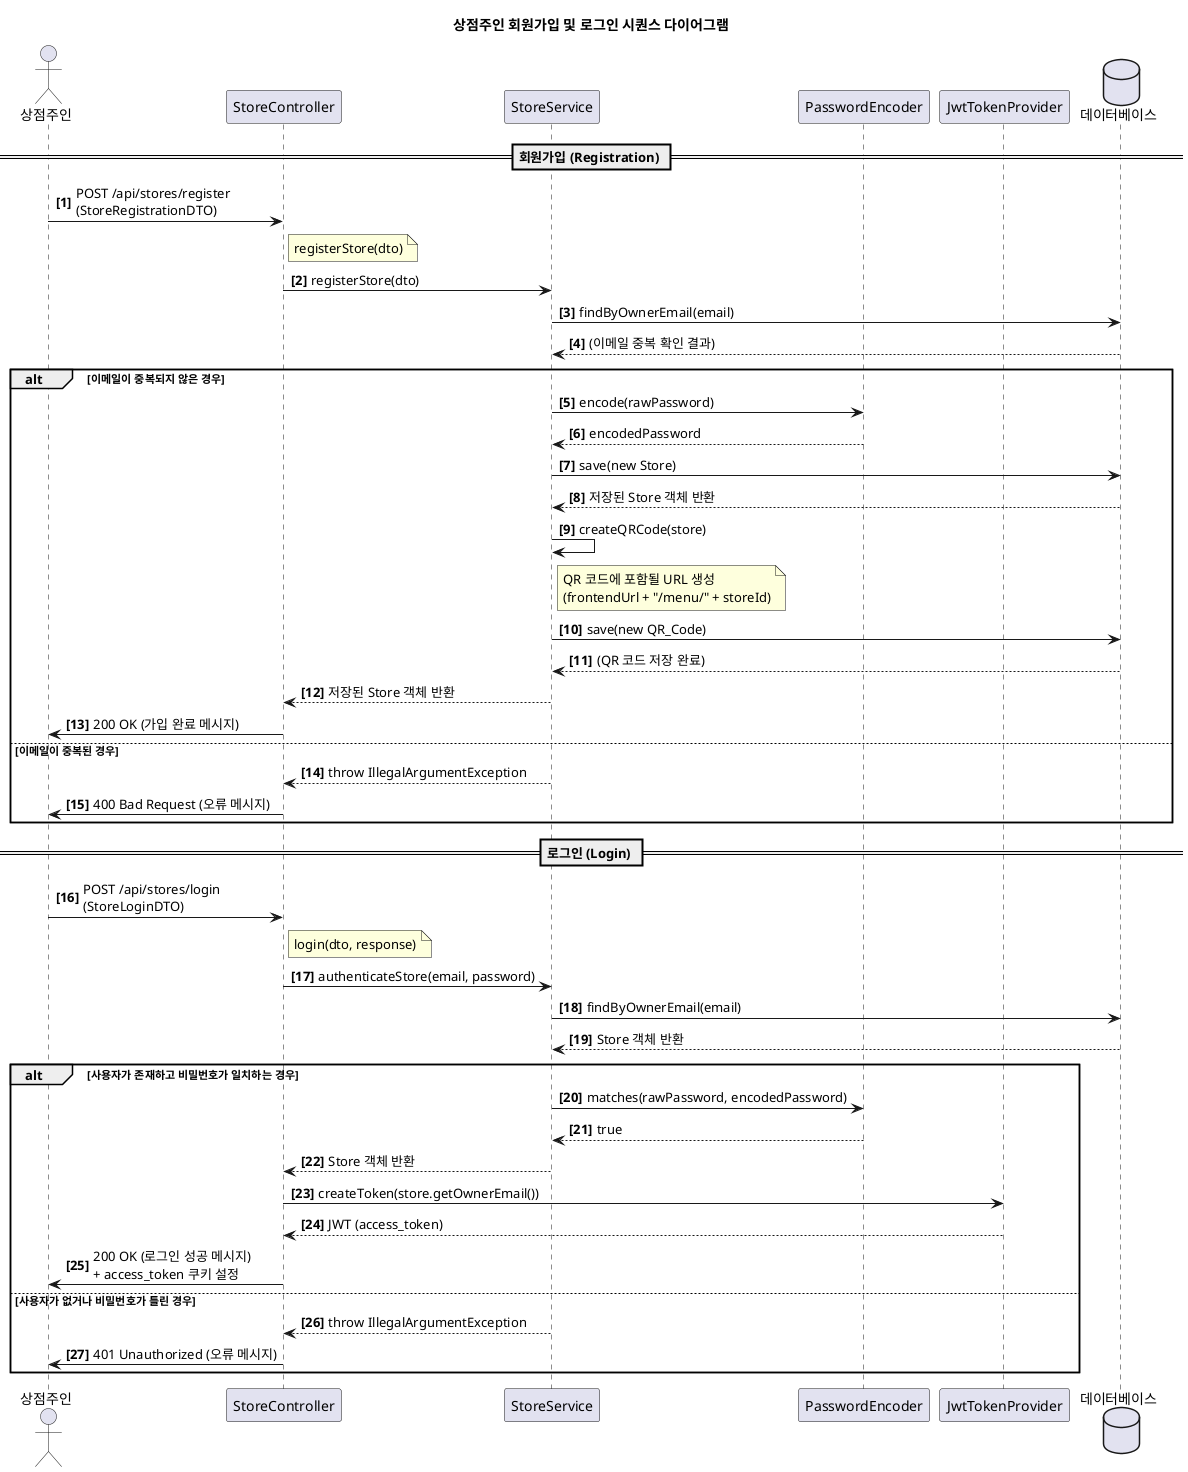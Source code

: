 @startuml
'https://plantuml.com/sequence-diagram

title 상점주인 회원가입 및 로그인 시퀀스 다이어그램

autonumber "<b>[0]"

actor 상점주인

participant "StoreController" as Controller
participant "StoreService" as Service
participant "PasswordEncoder" as Encoder
participant "JwtTokenProvider" as JwtProvider
database "데이터베이스" as DB

== 회원가입 (Registration) ==

상점주인 -> Controller: POST /api/stores/register\n(StoreRegistrationDTO)
note right of Controller: registerStore(dto)

Controller -> Service: registerStore(dto)
Service -> DB: findByOwnerEmail(email)
DB --> Service: (이메일 중복 확인 결과)

alt 이메일이 중복되지 않은 경우
    Service -> Encoder: encode(rawPassword)
    Encoder --> Service: encodedPassword
    Service -> DB: save(new Store)
    DB --> Service: 저장된 Store 객체 반환

    Service -> Service: createQRCode(store)
    note right of Service: QR 코드에 포함될 URL 생성\n(frontendUrl + "/menu/" + storeId)
    Service -> DB: save(new QR_Code)
    DB --> Service: (QR 코드 저장 완료)

    Service --> Controller: 저장된 Store 객체 반환
    Controller -> 상점주인: 200 OK (가입 완료 메시지)
else 이메일이 중복된 경우
    Service --> Controller: throw IllegalArgumentException
    Controller -> 상점주인: 400 Bad Request (오류 메시지)
end

== 로그인 (Login) ==

상점주인 -> Controller: POST /api/stores/login\n(StoreLoginDTO)
note right of Controller: login(dto, response)

Controller -> Service: authenticateStore(email, password)
Service -> DB: findByOwnerEmail(email)
DB --> Service: Store 객체 반환

alt 사용자가 존재하고 비밀번호가 일치하는 경우
    Service -> Encoder: matches(rawPassword, encodedPassword)
    Encoder --> Service: true
    Service --> Controller: Store 객체 반환

    Controller -> JwtProvider: createToken(store.getOwnerEmail())
    JwtProvider --> Controller: JWT (access_token)

    Controller -> 상점주인: 200 OK (로그인 성공 메시지)\n+ access_token 쿠키 설정
else 사용자가 없거나 비밀번호가 틀린 경우
    Service --> Controller: throw IllegalArgumentException
    Controller -> 상점주인: 401 Unauthorized (오류 메시지)
end

@enduml